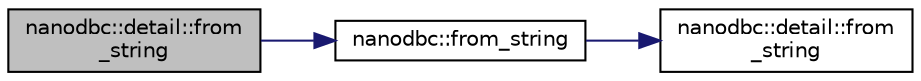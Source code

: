 digraph "nanodbc::detail::from_string"
{
 // LATEX_PDF_SIZE
  edge [fontname="Helvetica",fontsize="10",labelfontname="Helvetica",labelfontsize="10"];
  node [fontname="Helvetica",fontsize="10",shape=record];
  rankdir="LR";
  Node10 [label="nanodbc::detail::from\l_string",height=0.2,width=0.4,color="black", fillcolor="grey75", style="filled", fontcolor="black",tooltip=" "];
  Node10 -> Node11 [color="midnightblue",fontsize="10",style="solid",fontname="Helvetica"];
  Node11 [label="nanodbc::from_string",height=0.2,width=0.4,color="black", fillcolor="white", style="filled",URL="$namespacenanodbc.html#a4cd107d8dff968512bfb806d7798a5f2",tooltip=" "];
  Node11 -> Node12 [color="midnightblue",fontsize="10",style="solid",fontname="Helvetica"];
  Node12 [label="nanodbc::detail::from\l_string",height=0.2,width=0.4,color="black", fillcolor="white", style="filled",URL="$namespacenanodbc_1_1detail.html#a1b82cd6e39ee7cd939739f4a0550a42c",tooltip=" "];
}
